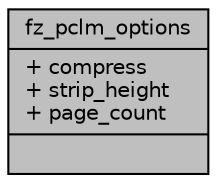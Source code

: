digraph "fz_pclm_options"
{
 // LATEX_PDF_SIZE
  edge [fontname="Helvetica",fontsize="10",labelfontname="Helvetica",labelfontsize="10"];
  node [fontname="Helvetica",fontsize="10",shape=record];
  Node1 [label="{fz_pclm_options\n|+ compress\l+ strip_height\l+ page_count\l|}",height=0.2,width=0.4,color="black", fillcolor="grey75", style="filled", fontcolor="black",tooltip=" "];
}
